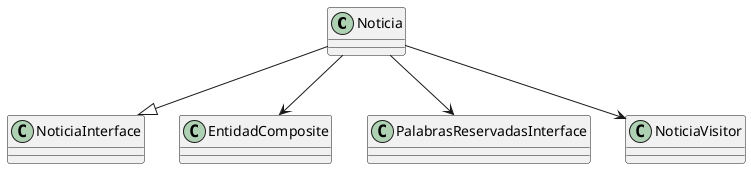 @startuml

Noticia --|> NoticiaInterface
Noticia --> EntidadComposite
Noticia --> PalabrasReservadasInterface
Noticia --> NoticiaVisitor

class Noticia {
!ifdef SHOW_METHODS
    +Noticia()
    +Noticia(std::string titulo, std::vector<std::string> parrafos, std::shared_ptr<PalabrasReservadasInterface> palabrasReservadas)
    +setPalabrasReservadas(std::shared_ptr<PalabrasReservadasInterface> palabrasReservadas)
    +inicializar()
    +EntidadComposite getEntidadMasFrecuente() const
    +std::set<std::string> getEntidades()const
    +int getFrecuenciaEntidad(EntidadComposite entidad) const
    +std::shared_ptr<PalabrasReservadasInterface> getPalabrasReservadas()const
    +std::set<std::string> getEntidadesRelevantes()const
    +void procesarEntidades()
    +void setTitulo(std::string titulo)
    +void setCuerpo(std::string cuerpo)
    +std::string getTitulo()const
    +std::string getCuerpo()const
    +std::string toString()const
    +void accept(NoticiaVisitor& visitor)
    +std::vector<std::string> getParrafos() const
    -void procesarEntidadMasFrecuente()
    -bool agregarEntidad(std::string nombre)
    -std::map<std::string, int> entidades
    -std::set<std::string> entidadesRelevantes
    -EntidadComposite entidadMasFrecuente
    -std::shared_ptr<PalabrasReservadasInterface> palabrasReservadas
    -std::string titulo
    -std::string cuerpo
!endif
}

@enduml
